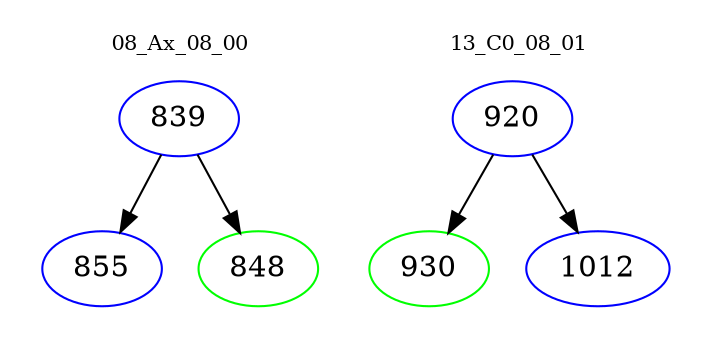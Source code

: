 digraph{
subgraph cluster_0 {
color = white
label = "08_Ax_08_00";
fontsize=10;
T0_839 [label="839", color="blue"]
T0_839 -> T0_855 [color="black"]
T0_855 [label="855", color="blue"]
T0_839 -> T0_848 [color="black"]
T0_848 [label="848", color="green"]
}
subgraph cluster_1 {
color = white
label = "13_C0_08_01";
fontsize=10;
T1_920 [label="920", color="blue"]
T1_920 -> T1_930 [color="black"]
T1_930 [label="930", color="green"]
T1_920 -> T1_1012 [color="black"]
T1_1012 [label="1012", color="blue"]
}
}
